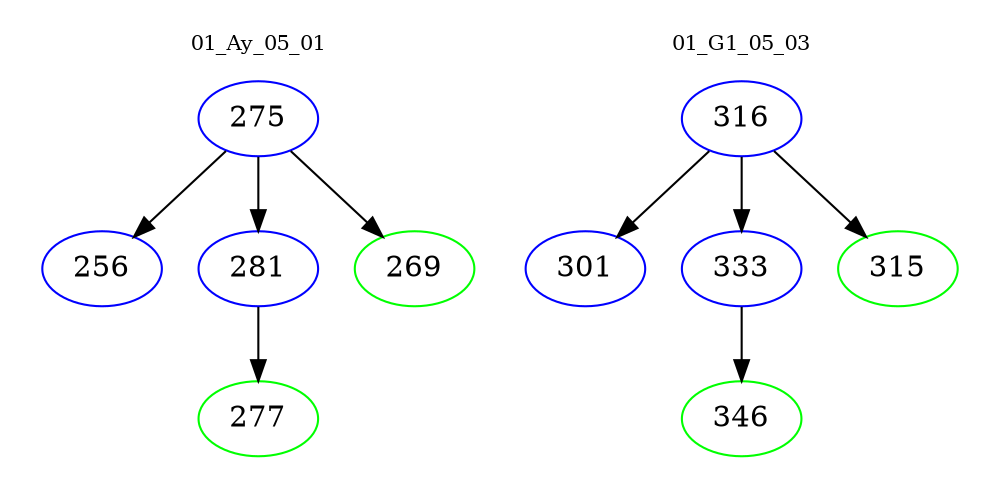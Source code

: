 digraph{
subgraph cluster_0 {
color = white
label = "01_Ay_05_01";
fontsize=10;
T0_275 [label="275", color="blue"]
T0_275 -> T0_256 [color="black"]
T0_256 [label="256", color="blue"]
T0_275 -> T0_281 [color="black"]
T0_281 [label="281", color="blue"]
T0_281 -> T0_277 [color="black"]
T0_277 [label="277", color="green"]
T0_275 -> T0_269 [color="black"]
T0_269 [label="269", color="green"]
}
subgraph cluster_1 {
color = white
label = "01_G1_05_03";
fontsize=10;
T1_316 [label="316", color="blue"]
T1_316 -> T1_301 [color="black"]
T1_301 [label="301", color="blue"]
T1_316 -> T1_333 [color="black"]
T1_333 [label="333", color="blue"]
T1_333 -> T1_346 [color="black"]
T1_346 [label="346", color="green"]
T1_316 -> T1_315 [color="black"]
T1_315 [label="315", color="green"]
}
}
